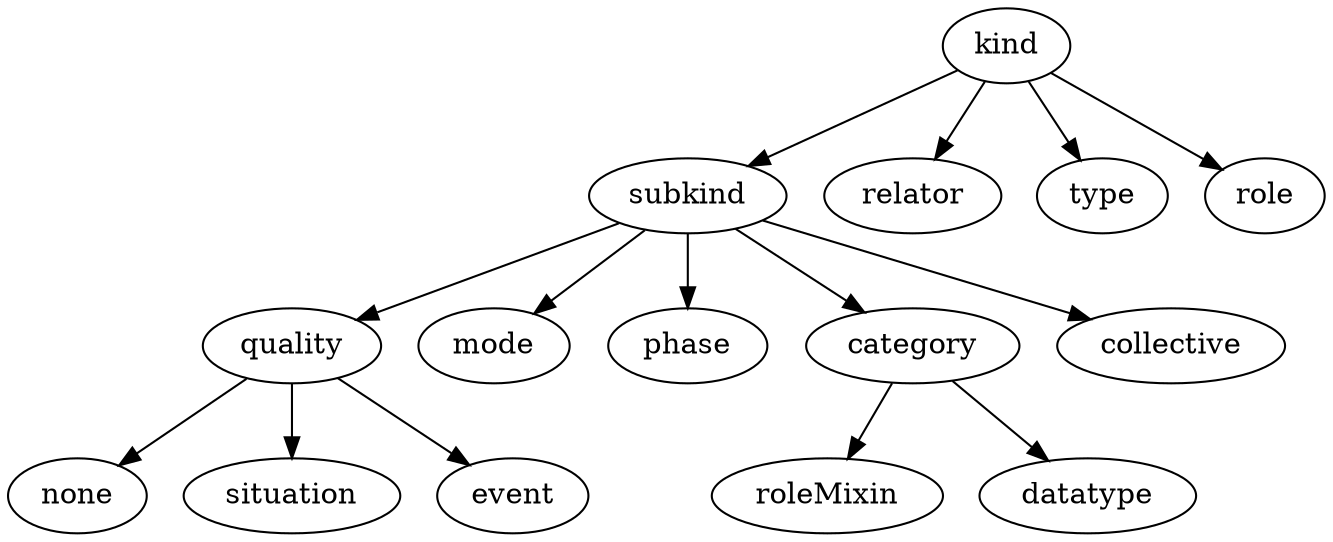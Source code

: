strict digraph {
kind;
subkind;
relator;
type;
role;
quality;
mode;
phase;
category;
collective;
none;
situation;
event;
roleMixin;
datatype;
kind -> subkind;
kind -> relator;
kind -> type;
kind -> role;
subkind -> quality;
subkind -> mode;
subkind -> phase;
subkind -> category;
subkind -> collective;
quality -> none;
quality -> situation;
quality -> event;
category -> roleMixin;
category -> datatype;
}
